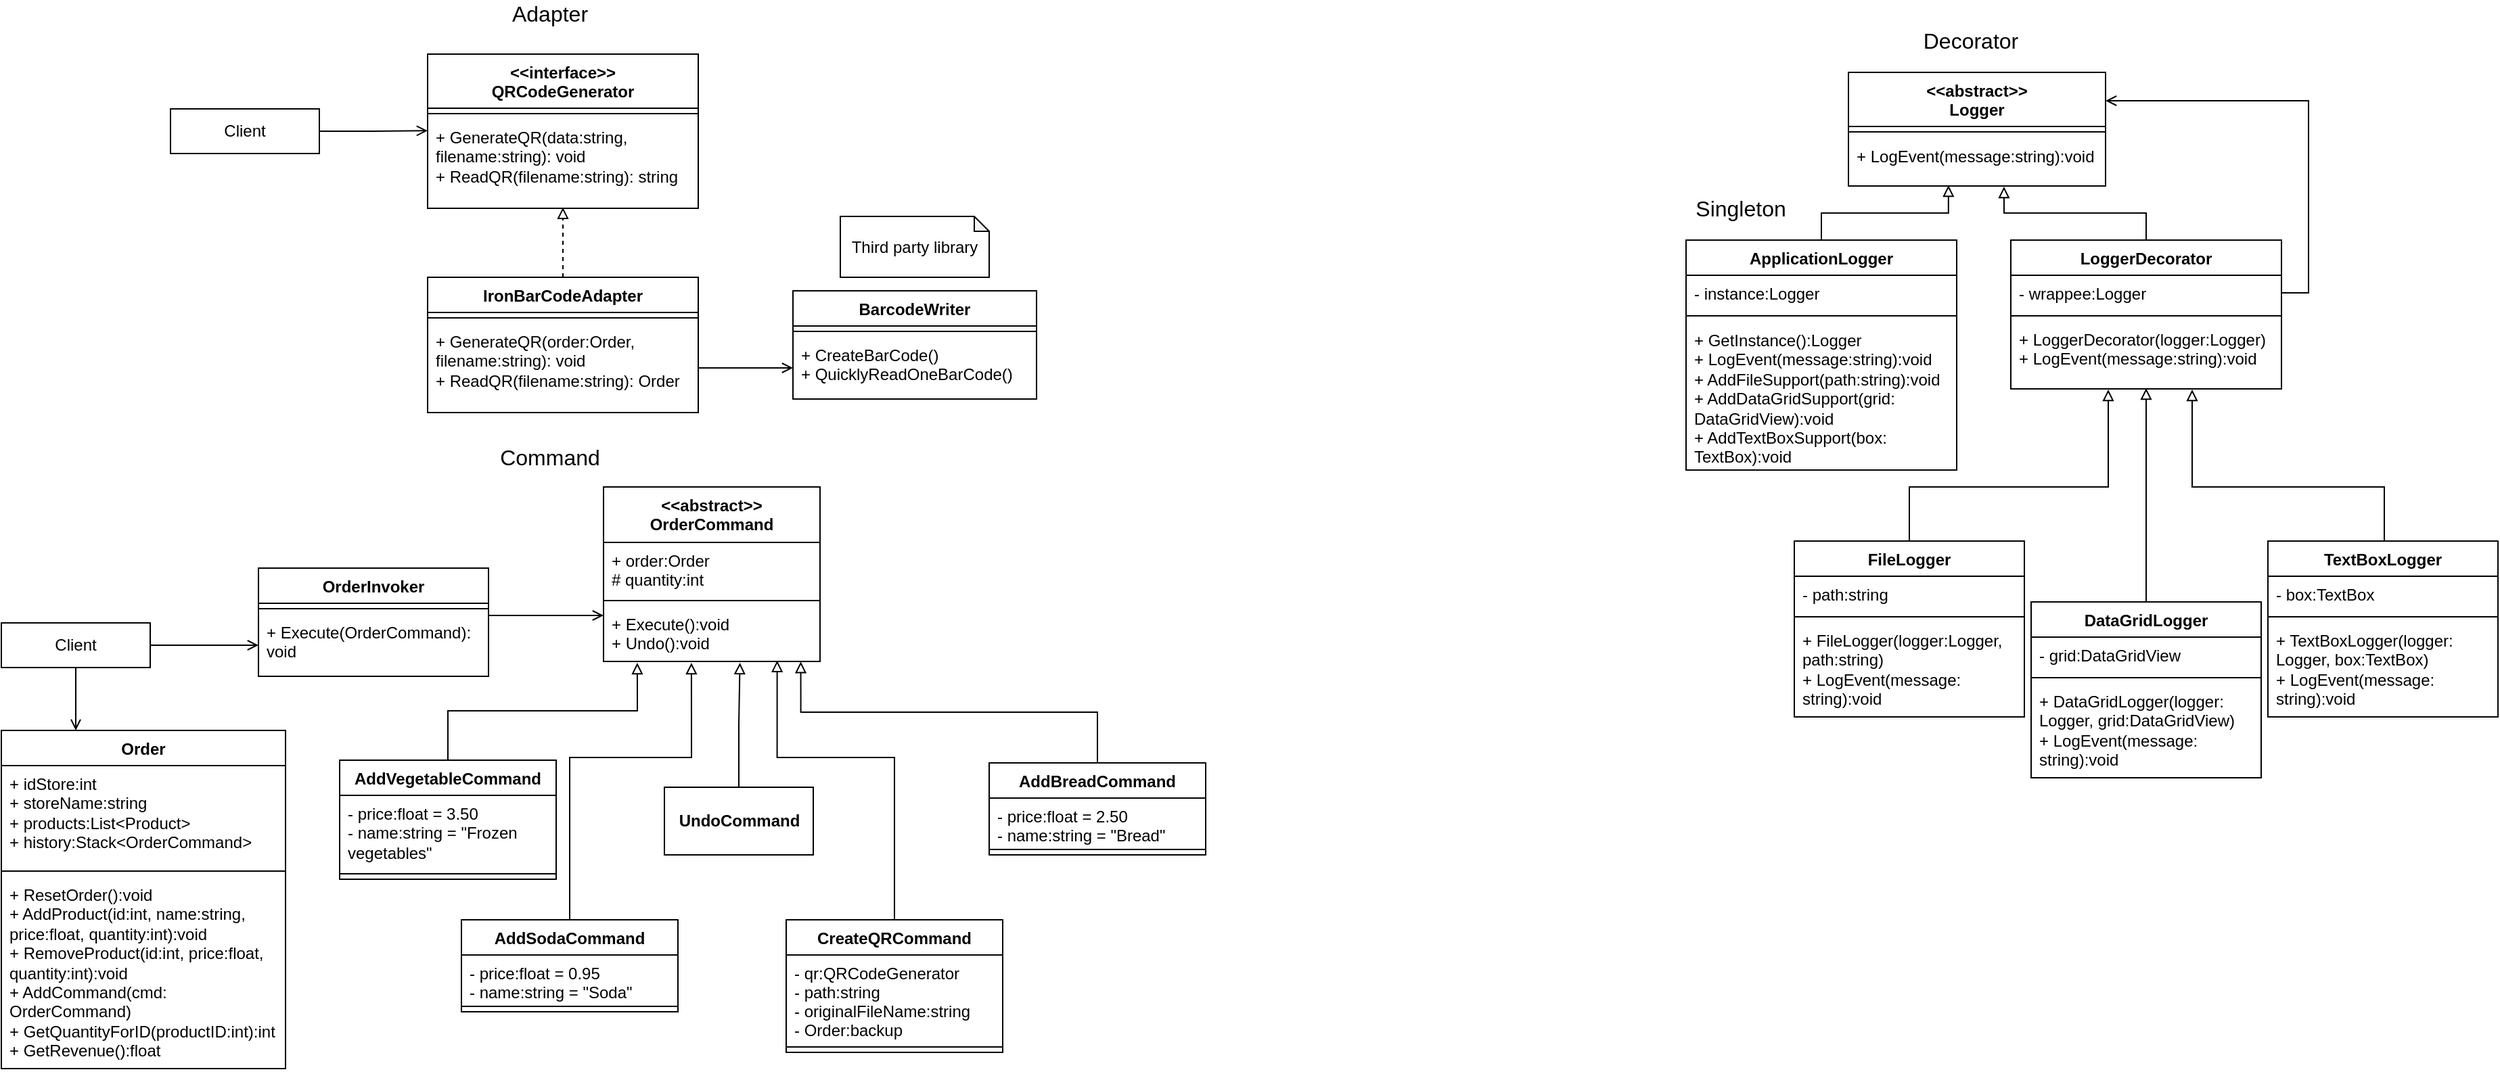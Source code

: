 <mxfile version="17.5.0" type="device"><diagram id="veVmFrVXgGgUOl5ZVLe2" name="Page-1"><mxGraphModel dx="1778" dy="1005" grid="0" gridSize="10" guides="1" tooltips="1" connect="1" arrows="1" fold="1" page="1" pageScale="1" pageWidth="1100" pageHeight="850" math="0" shadow="0"><root><mxCell id="0"/><mxCell id="1" parent="0"/><mxCell id="peVNeTj1p_XvdlYr8aiE-1" value="&lt;&lt;interface&gt;&gt;&#10;QRCodeGenerator" style="swimlane;fontStyle=1;align=center;verticalAlign=top;childLayout=stackLayout;horizontal=1;startSize=40;horizontalStack=0;resizeParent=1;resizeParentMax=0;resizeLast=0;collapsible=1;marginBottom=0;" parent="1" vertex="1"><mxGeometry x="420" y="70" width="200" height="114" as="geometry"/></mxCell><mxCell id="peVNeTj1p_XvdlYr8aiE-3" value="" style="line;strokeWidth=1;fillColor=none;align=left;verticalAlign=middle;spacingTop=-1;spacingLeft=3;spacingRight=3;rotatable=0;labelPosition=right;points=[];portConstraint=eastwest;" parent="peVNeTj1p_XvdlYr8aiE-1" vertex="1"><mxGeometry y="40" width="200" height="8" as="geometry"/></mxCell><mxCell id="peVNeTj1p_XvdlYr8aiE-4" value="+ GenerateQR(data:string, filename:string): void&#10;+ ReadQR(filename:string): string" style="text;strokeColor=none;fillColor=none;align=left;verticalAlign=top;spacingLeft=4;spacingRight=4;overflow=hidden;rotatable=0;points=[[0,0.5],[1,0.5]];portConstraint=eastwest;whiteSpace=wrap;" parent="peVNeTj1p_XvdlYr8aiE-1" vertex="1"><mxGeometry y="48" width="200" height="66" as="geometry"/></mxCell><mxCell id="peVNeTj1p_XvdlYr8aiE-14" style="edgeStyle=orthogonalEdgeStyle;rounded=0;orthogonalLoop=1;jettySize=auto;html=1;entryX=0.5;entryY=0.99;entryDx=0;entryDy=0;entryPerimeter=0;endArrow=block;endFill=0;dashed=1;" parent="1" source="peVNeTj1p_XvdlYr8aiE-5" target="peVNeTj1p_XvdlYr8aiE-4" edge="1"><mxGeometry relative="1" as="geometry"/></mxCell><mxCell id="peVNeTj1p_XvdlYr8aiE-5" value="IronBarCodeAdapter" style="swimlane;fontStyle=1;align=center;verticalAlign=top;childLayout=stackLayout;horizontal=1;startSize=26;horizontalStack=0;resizeParent=1;resizeParentMax=0;resizeLast=0;collapsible=1;marginBottom=0;whiteSpace=wrap;" parent="1" vertex="1"><mxGeometry x="420" y="235" width="200" height="100" as="geometry"/></mxCell><mxCell id="peVNeTj1p_XvdlYr8aiE-7" value="" style="line;strokeWidth=1;fillColor=none;align=left;verticalAlign=middle;spacingTop=-1;spacingLeft=3;spacingRight=3;rotatable=0;labelPosition=right;points=[];portConstraint=eastwest;" parent="peVNeTj1p_XvdlYr8aiE-5" vertex="1"><mxGeometry y="26" width="200" height="8" as="geometry"/></mxCell><mxCell id="peVNeTj1p_XvdlYr8aiE-8" value="+ GenerateQR(order:Order, filename:string): void&#10;+ ReadQR(filename:string): Order" style="text;strokeColor=none;fillColor=none;align=left;verticalAlign=top;spacingLeft=4;spacingRight=4;overflow=hidden;rotatable=0;points=[[0,0.5],[1,0.5]];portConstraint=eastwest;whiteSpace=wrap;" parent="peVNeTj1p_XvdlYr8aiE-5" vertex="1"><mxGeometry y="34" width="200" height="66" as="geometry"/></mxCell><mxCell id="peVNeTj1p_XvdlYr8aiE-9" value="BarcodeWriter" style="swimlane;fontStyle=1;align=center;verticalAlign=top;childLayout=stackLayout;horizontal=1;startSize=26;horizontalStack=0;resizeParent=1;resizeParentMax=0;resizeLast=0;collapsible=1;marginBottom=0;" parent="1" vertex="1"><mxGeometry x="690" y="245" width="180" height="80" as="geometry"/></mxCell><mxCell id="peVNeTj1p_XvdlYr8aiE-11" value="" style="line;strokeWidth=1;fillColor=none;align=left;verticalAlign=middle;spacingTop=-1;spacingLeft=3;spacingRight=3;rotatable=0;labelPosition=right;points=[];portConstraint=eastwest;" parent="peVNeTj1p_XvdlYr8aiE-9" vertex="1"><mxGeometry y="26" width="180" height="8" as="geometry"/></mxCell><mxCell id="peVNeTj1p_XvdlYr8aiE-12" value="+ CreateBarCode()&#10;+ QuicklyReadOneBarCode()" style="text;strokeColor=none;fillColor=none;align=left;verticalAlign=top;spacingLeft=4;spacingRight=4;overflow=hidden;rotatable=0;points=[[0,0.5],[1,0.5]];portConstraint=eastwest;" parent="peVNeTj1p_XvdlYr8aiE-9" vertex="1"><mxGeometry y="34" width="180" height="46" as="geometry"/></mxCell><mxCell id="peVNeTj1p_XvdlYr8aiE-16" style="edgeStyle=orthogonalEdgeStyle;rounded=0;orthogonalLoop=1;jettySize=auto;html=1;entryX=0;entryY=0.131;entryDx=0;entryDy=0;entryPerimeter=0;endArrow=open;endFill=0;" parent="1" source="peVNeTj1p_XvdlYr8aiE-13" target="peVNeTj1p_XvdlYr8aiE-4" edge="1"><mxGeometry relative="1" as="geometry"/></mxCell><mxCell id="peVNeTj1p_XvdlYr8aiE-13" value="Client" style="rounded=0;whiteSpace=wrap;html=1;" parent="1" vertex="1"><mxGeometry x="230" y="110.5" width="110" height="33" as="geometry"/></mxCell><mxCell id="peVNeTj1p_XvdlYr8aiE-15" style="edgeStyle=orthogonalEdgeStyle;rounded=0;orthogonalLoop=1;jettySize=auto;html=1;entryX=0;entryY=0.5;entryDx=0;entryDy=0;endArrow=open;endFill=0;" parent="1" source="peVNeTj1p_XvdlYr8aiE-8" target="peVNeTj1p_XvdlYr8aiE-12" edge="1"><mxGeometry relative="1" as="geometry"/></mxCell><mxCell id="peVNeTj1p_XvdlYr8aiE-17" value="Adapter" style="text;html=1;align=center;verticalAlign=middle;resizable=0;points=[];autosize=1;strokeColor=none;fillColor=none;fontSize=16;" parent="1" vertex="1"><mxGeometry x="475" y="30" width="70" height="20" as="geometry"/></mxCell><mxCell id="peVNeTj1p_XvdlYr8aiE-18" value="Third party library" style="shape=note;whiteSpace=wrap;html=1;backgroundOutline=1;darkOpacity=0.05;size=11;" parent="1" vertex="1"><mxGeometry x="725" y="190" width="110" height="45" as="geometry"/></mxCell><mxCell id="peVNeTj1p_XvdlYr8aiE-19" value="Order" style="swimlane;fontStyle=1;align=center;verticalAlign=top;childLayout=stackLayout;horizontal=1;startSize=26;horizontalStack=0;resizeParent=1;resizeParentMax=0;resizeLast=0;collapsible=1;marginBottom=0;whiteSpace=wrap;" parent="1" vertex="1"><mxGeometry x="105" y="570" width="210" height="250" as="geometry"/></mxCell><mxCell id="peVNeTj1p_XvdlYr8aiE-20" value="+ idStore:int&#10;+ storeName:string&#10;+ products:List&lt;Product&gt;&#10;+ history:Stack&lt;OrderCommand&gt;" style="text;strokeColor=none;fillColor=none;align=left;verticalAlign=top;spacingLeft=4;spacingRight=4;overflow=hidden;rotatable=0;points=[[0,0.5],[1,0.5]];portConstraint=eastwest;whiteSpace=wrap;" parent="peVNeTj1p_XvdlYr8aiE-19" vertex="1"><mxGeometry y="26" width="210" height="74" as="geometry"/></mxCell><mxCell id="peVNeTj1p_XvdlYr8aiE-21" value="" style="line;strokeWidth=1;fillColor=none;align=left;verticalAlign=middle;spacingTop=-1;spacingLeft=3;spacingRight=3;rotatable=0;labelPosition=right;points=[];portConstraint=eastwest;" parent="peVNeTj1p_XvdlYr8aiE-19" vertex="1"><mxGeometry y="100" width="210" height="8" as="geometry"/></mxCell><mxCell id="peVNeTj1p_XvdlYr8aiE-22" value="+ ResetOrder():void&#10;+ AddProduct(id:int, name:string, price:float, quantity:int):void&#10;+ RemoveProduct(id:int, price:float, quantity:int):void&#10;+ AddCommand(cmd: OrderCommand)&#10;+ GetQuantityForID(productID:int):int&#10;+ GetRevenue():float" style="text;strokeColor=none;fillColor=none;align=left;verticalAlign=top;spacingLeft=4;spacingRight=4;overflow=hidden;rotatable=0;points=[[0,0.5],[1,0.5]];portConstraint=eastwest;whiteSpace=wrap;" parent="peVNeTj1p_XvdlYr8aiE-19" vertex="1"><mxGeometry y="108" width="210" height="142" as="geometry"/></mxCell><mxCell id="peVNeTj1p_XvdlYr8aiE-23" value="OrderInvoker" style="swimlane;fontStyle=1;align=center;verticalAlign=top;childLayout=stackLayout;horizontal=1;startSize=26;horizontalStack=0;resizeParent=1;resizeParentMax=0;resizeLast=0;collapsible=1;marginBottom=0;" parent="1" vertex="1"><mxGeometry x="295" y="450" width="170" height="80" as="geometry"/></mxCell><mxCell id="peVNeTj1p_XvdlYr8aiE-25" value="" style="line;strokeWidth=1;fillColor=none;align=left;verticalAlign=middle;spacingTop=-1;spacingLeft=3;spacingRight=3;rotatable=0;labelPosition=right;points=[];portConstraint=eastwest;" parent="peVNeTj1p_XvdlYr8aiE-23" vertex="1"><mxGeometry y="26" width="170" height="8" as="geometry"/></mxCell><mxCell id="peVNeTj1p_XvdlYr8aiE-26" value="+ Execute(OrderCommand): void" style="text;strokeColor=none;fillColor=none;align=left;verticalAlign=top;spacingLeft=4;spacingRight=4;overflow=hidden;rotatable=0;points=[[0,0.5],[1,0.5]];portConstraint=eastwest;whiteSpace=wrap;" parent="peVNeTj1p_XvdlYr8aiE-23" vertex="1"><mxGeometry y="34" width="170" height="46" as="geometry"/></mxCell><mxCell id="JiXx-g_WDX64ymuNlyzI-11" style="edgeStyle=orthogonalEdgeStyle;rounded=0;orthogonalLoop=1;jettySize=auto;html=1;entryX=0.156;entryY=1.024;entryDx=0;entryDy=0;entryPerimeter=0;endArrow=block;endFill=0;" parent="1" source="peVNeTj1p_XvdlYr8aiE-31" target="peVNeTj1p_XvdlYr8aiE-46" edge="1"><mxGeometry relative="1" as="geometry"/></mxCell><mxCell id="peVNeTj1p_XvdlYr8aiE-31" value="AddVegetableCommand" style="swimlane;fontStyle=1;align=center;verticalAlign=top;childLayout=stackLayout;horizontal=1;startSize=26;horizontalStack=0;resizeParent=1;resizeParentMax=0;resizeLast=0;collapsible=1;marginBottom=0;" parent="1" vertex="1"><mxGeometry x="355" y="592" width="160" height="88" as="geometry"/></mxCell><mxCell id="peVNeTj1p_XvdlYr8aiE-32" value="- price:float = 3.50&#10;- name:string = &quot;Frozen vegetables&quot;" style="text;strokeColor=none;fillColor=none;align=left;verticalAlign=top;spacingLeft=4;spacingRight=4;overflow=hidden;rotatable=0;points=[[0,0.5],[1,0.5]];portConstraint=eastwest;whiteSpace=wrap;" parent="peVNeTj1p_XvdlYr8aiE-31" vertex="1"><mxGeometry y="26" width="160" height="54" as="geometry"/></mxCell><mxCell id="peVNeTj1p_XvdlYr8aiE-33" value="" style="line;strokeWidth=1;fillColor=none;align=left;verticalAlign=middle;spacingTop=-1;spacingLeft=3;spacingRight=3;rotatable=0;labelPosition=right;points=[];portConstraint=eastwest;" parent="peVNeTj1p_XvdlYr8aiE-31" vertex="1"><mxGeometry y="80" width="160" height="8" as="geometry"/></mxCell><mxCell id="JiXx-g_WDX64ymuNlyzI-13" style="edgeStyle=orthogonalEdgeStyle;rounded=0;orthogonalLoop=1;jettySize=auto;html=1;entryX=0.406;entryY=1.024;entryDx=0;entryDy=0;entryPerimeter=0;endArrow=block;endFill=0;" parent="1" source="peVNeTj1p_XvdlYr8aiE-35" target="peVNeTj1p_XvdlYr8aiE-46" edge="1"><mxGeometry relative="1" as="geometry"><Array as="points"><mxPoint x="525" y="590"/><mxPoint x="615" y="590"/></Array></mxGeometry></mxCell><mxCell id="peVNeTj1p_XvdlYr8aiE-35" value="AddSodaCommand" style="swimlane;fontStyle=1;align=center;verticalAlign=top;childLayout=stackLayout;horizontal=1;startSize=26;horizontalStack=0;resizeParent=1;resizeParentMax=0;resizeLast=0;collapsible=1;marginBottom=0;" parent="1" vertex="1"><mxGeometry x="445" y="710" width="160" height="68" as="geometry"/></mxCell><mxCell id="peVNeTj1p_XvdlYr8aiE-36" value="- price:float = 0.95&#10;- name:string = &quot;Soda&quot;" style="text;strokeColor=none;fillColor=none;align=left;verticalAlign=top;spacingLeft=4;spacingRight=4;overflow=hidden;rotatable=0;points=[[0,0.5],[1,0.5]];portConstraint=eastwest;" parent="peVNeTj1p_XvdlYr8aiE-35" vertex="1"><mxGeometry y="26" width="160" height="34" as="geometry"/></mxCell><mxCell id="peVNeTj1p_XvdlYr8aiE-37" value="" style="line;strokeWidth=1;fillColor=none;align=left;verticalAlign=middle;spacingTop=-1;spacingLeft=3;spacingRight=3;rotatable=0;labelPosition=right;points=[];portConstraint=eastwest;" parent="peVNeTj1p_XvdlYr8aiE-35" vertex="1"><mxGeometry y="60" width="160" height="8" as="geometry"/></mxCell><mxCell id="JiXx-g_WDX64ymuNlyzI-15" style="edgeStyle=orthogonalEdgeStyle;rounded=0;orthogonalLoop=1;jettySize=auto;html=1;entryX=0.911;entryY=1.004;entryDx=0;entryDy=0;entryPerimeter=0;endArrow=block;endFill=0;" parent="1" source="peVNeTj1p_XvdlYr8aiE-39" target="peVNeTj1p_XvdlYr8aiE-46" edge="1"><mxGeometry relative="1" as="geometry"/></mxCell><mxCell id="peVNeTj1p_XvdlYr8aiE-39" value="AddBreadCommand" style="swimlane;fontStyle=1;align=center;verticalAlign=top;childLayout=stackLayout;horizontal=1;startSize=26;horizontalStack=0;resizeParent=1;resizeParentMax=0;resizeLast=0;collapsible=1;marginBottom=0;" parent="1" vertex="1"><mxGeometry x="835" y="594" width="160" height="68" as="geometry"/></mxCell><mxCell id="peVNeTj1p_XvdlYr8aiE-40" value="- price:float = 2.50&#10;- name:string = &quot;Bread&quot;" style="text;strokeColor=none;fillColor=none;align=left;verticalAlign=top;spacingLeft=4;spacingRight=4;overflow=hidden;rotatable=0;points=[[0,0.5],[1,0.5]];portConstraint=eastwest;" parent="peVNeTj1p_XvdlYr8aiE-39" vertex="1"><mxGeometry y="26" width="160" height="34" as="geometry"/></mxCell><mxCell id="peVNeTj1p_XvdlYr8aiE-41" value="" style="line;strokeWidth=1;fillColor=none;align=left;verticalAlign=middle;spacingTop=-1;spacingLeft=3;spacingRight=3;rotatable=0;labelPosition=right;points=[];portConstraint=eastwest;" parent="peVNeTj1p_XvdlYr8aiE-39" vertex="1"><mxGeometry y="60" width="160" height="8" as="geometry"/></mxCell><mxCell id="peVNeTj1p_XvdlYr8aiE-43" value="&lt;&lt;abstract&gt;&gt;&#10;OrderCommand" style="swimlane;fontStyle=1;align=center;verticalAlign=top;childLayout=stackLayout;horizontal=1;startSize=41;horizontalStack=0;resizeParent=1;resizeParentMax=0;resizeLast=0;collapsible=1;marginBottom=0;" parent="1" vertex="1"><mxGeometry x="550" y="390" width="160" height="129" as="geometry"/></mxCell><mxCell id="peVNeTj1p_XvdlYr8aiE-44" value="+ order:Order&#10;# quantity:int&#10;" style="text;strokeColor=none;fillColor=none;align=left;verticalAlign=top;spacingLeft=4;spacingRight=4;overflow=hidden;rotatable=0;points=[[0,0.5],[1,0.5]];portConstraint=eastwest;" parent="peVNeTj1p_XvdlYr8aiE-43" vertex="1"><mxGeometry y="41" width="160" height="39" as="geometry"/></mxCell><mxCell id="peVNeTj1p_XvdlYr8aiE-45" value="" style="line;strokeWidth=1;fillColor=none;align=left;verticalAlign=middle;spacingTop=-1;spacingLeft=3;spacingRight=3;rotatable=0;labelPosition=right;points=[];portConstraint=eastwest;" parent="peVNeTj1p_XvdlYr8aiE-43" vertex="1"><mxGeometry y="80" width="160" height="8" as="geometry"/></mxCell><mxCell id="peVNeTj1p_XvdlYr8aiE-46" value="+ Execute():void&#10;+ Undo():void" style="text;strokeColor=none;fillColor=none;align=left;verticalAlign=top;spacingLeft=4;spacingRight=4;overflow=hidden;rotatable=0;points=[[0,0.5],[1,0.5]];portConstraint=eastwest;" parent="peVNeTj1p_XvdlYr8aiE-43" vertex="1"><mxGeometry y="88" width="160" height="41" as="geometry"/></mxCell><mxCell id="peVNeTj1p_XvdlYr8aiE-57" style="edgeStyle=orthogonalEdgeStyle;rounded=0;orthogonalLoop=1;jettySize=auto;html=1;endArrow=open;endFill=0;" parent="1" source="peVNeTj1p_XvdlYr8aiE-56" edge="1"><mxGeometry relative="1" as="geometry"><mxPoint x="160" y="570" as="targetPoint"/></mxGeometry></mxCell><mxCell id="peVNeTj1p_XvdlYr8aiE-58" style="edgeStyle=orthogonalEdgeStyle;rounded=0;orthogonalLoop=1;jettySize=auto;html=1;endArrow=open;endFill=0;" parent="1" source="peVNeTj1p_XvdlYr8aiE-56" target="peVNeTj1p_XvdlYr8aiE-26" edge="1"><mxGeometry relative="1" as="geometry"/></mxCell><mxCell id="peVNeTj1p_XvdlYr8aiE-56" value="Client" style="rounded=0;whiteSpace=wrap;html=1;" parent="1" vertex="1"><mxGeometry x="105" y="490.5" width="110" height="33" as="geometry"/></mxCell><mxCell id="peVNeTj1p_XvdlYr8aiE-59" value="Command" style="text;html=1;align=center;verticalAlign=middle;resizable=0;points=[];autosize=1;strokeColor=none;fillColor=none;fontSize=16;" parent="1" vertex="1"><mxGeometry x="465" y="357.5" width="90" height="20" as="geometry"/></mxCell><mxCell id="peVNeTj1p_XvdlYr8aiE-60" style="edgeStyle=orthogonalEdgeStyle;rounded=0;orthogonalLoop=1;jettySize=auto;html=1;fontSize=16;endArrow=open;endFill=0;entryX=0;entryY=0.5;entryDx=0;entryDy=0;" parent="1" edge="1"><mxGeometry relative="1" as="geometry"><mxPoint x="550" y="485" as="targetPoint"/><mxPoint x="465" y="489" as="sourcePoint"/><Array as="points"><mxPoint x="465" y="485"/></Array></mxGeometry></mxCell><mxCell id="JiXx-g_WDX64ymuNlyzI-14" style="edgeStyle=orthogonalEdgeStyle;rounded=0;orthogonalLoop=1;jettySize=auto;html=1;entryX=0.802;entryY=0.984;entryDx=0;entryDy=0;entryPerimeter=0;endArrow=block;endFill=0;" parent="1" source="JiXx-g_WDX64ymuNlyzI-1" target="peVNeTj1p_XvdlYr8aiE-46" edge="1"><mxGeometry relative="1" as="geometry"><Array as="points"><mxPoint x="765" y="590"/><mxPoint x="678" y="590"/></Array></mxGeometry></mxCell><mxCell id="JiXx-g_WDX64ymuNlyzI-1" value="CreateQRCommand" style="swimlane;fontStyle=1;align=center;verticalAlign=top;childLayout=stackLayout;horizontal=1;startSize=26;horizontalStack=0;resizeParent=1;resizeParentMax=0;resizeLast=0;collapsible=1;marginBottom=0;" parent="1" vertex="1"><mxGeometry x="685" y="710" width="160" height="98" as="geometry"/></mxCell><mxCell id="JiXx-g_WDX64ymuNlyzI-2" value="- qr:QRCodeGenerator&#10;- path:string&#10;- originalFileName:string&#10;- Order:backup" style="text;strokeColor=none;fillColor=none;align=left;verticalAlign=top;spacingLeft=4;spacingRight=4;overflow=hidden;rotatable=0;points=[[0,0.5],[1,0.5]];portConstraint=eastwest;" parent="JiXx-g_WDX64ymuNlyzI-1" vertex="1"><mxGeometry y="26" width="160" height="64" as="geometry"/></mxCell><mxCell id="JiXx-g_WDX64ymuNlyzI-3" value="" style="line;strokeWidth=1;fillColor=none;align=left;verticalAlign=middle;spacingTop=-1;spacingLeft=3;spacingRight=3;rotatable=0;labelPosition=right;points=[];portConstraint=eastwest;" parent="JiXx-g_WDX64ymuNlyzI-1" vertex="1"><mxGeometry y="90" width="160" height="8" as="geometry"/></mxCell><mxCell id="JiXx-g_WDX64ymuNlyzI-12" style="edgeStyle=orthogonalEdgeStyle;rounded=0;orthogonalLoop=1;jettySize=auto;html=1;entryX=0.63;entryY=1.024;entryDx=0;entryDy=0;entryPerimeter=0;endArrow=block;endFill=0;" parent="1" source="JiXx-g_WDX64ymuNlyzI-10" target="peVNeTj1p_XvdlYr8aiE-46" edge="1"><mxGeometry relative="1" as="geometry"/></mxCell><mxCell id="JiXx-g_WDX64ymuNlyzI-10" value="&lt;b&gt;UndoCommand&lt;/b&gt;" style="html=1;" parent="1" vertex="1"><mxGeometry x="595" y="612" width="110" height="50" as="geometry"/></mxCell><mxCell id="JiXx-g_WDX64ymuNlyzI-19" value="&lt;&lt;abstract&gt;&gt;&#10;Logger" style="swimlane;fontStyle=1;align=center;verticalAlign=top;childLayout=stackLayout;horizontal=1;startSize=40;horizontalStack=0;resizeParent=1;resizeParentMax=0;resizeLast=0;collapsible=1;marginBottom=0;" parent="1" vertex="1"><mxGeometry x="1470" y="83.5" width="190" height="84" as="geometry"/></mxCell><mxCell id="JiXx-g_WDX64ymuNlyzI-21" value="" style="line;strokeWidth=1;fillColor=none;align=left;verticalAlign=middle;spacingTop=-1;spacingLeft=3;spacingRight=3;rotatable=0;labelPosition=right;points=[];portConstraint=eastwest;" parent="JiXx-g_WDX64ymuNlyzI-19" vertex="1"><mxGeometry y="40" width="190" height="8" as="geometry"/></mxCell><mxCell id="JiXx-g_WDX64ymuNlyzI-22" value="+ LogEvent(message:string):void" style="text;strokeColor=none;fillColor=none;align=left;verticalAlign=top;spacingLeft=4;spacingRight=4;overflow=hidden;rotatable=0;points=[[0,0.5],[1,0.5]];portConstraint=eastwest;whiteSpace=wrap;" parent="JiXx-g_WDX64ymuNlyzI-19" vertex="1"><mxGeometry y="48" width="190" height="36" as="geometry"/></mxCell><mxCell id="JiXx-g_WDX64ymuNlyzI-56" style="edgeStyle=orthogonalEdgeStyle;rounded=0;orthogonalLoop=1;jettySize=auto;html=1;entryX=0.389;entryY=0.986;entryDx=0;entryDy=0;entryPerimeter=0;endArrow=block;endFill=0;" parent="1" source="JiXx-g_WDX64ymuNlyzI-23" target="JiXx-g_WDX64ymuNlyzI-22" edge="1"><mxGeometry relative="1" as="geometry"/></mxCell><mxCell id="JiXx-g_WDX64ymuNlyzI-23" value="ApplicationLogger" style="swimlane;fontStyle=1;align=center;verticalAlign=top;childLayout=stackLayout;horizontal=1;startSize=26;horizontalStack=0;resizeParent=1;resizeParentMax=0;resizeLast=0;collapsible=1;marginBottom=0;" parent="1" vertex="1"><mxGeometry x="1350" y="207.5" width="200" height="170" as="geometry"/></mxCell><mxCell id="JiXx-g_WDX64ymuNlyzI-24" value="- instance:Logger" style="text;strokeColor=none;fillColor=none;align=left;verticalAlign=top;spacingLeft=4;spacingRight=4;overflow=hidden;rotatable=0;points=[[0,0.5],[1,0.5]];portConstraint=eastwest;" parent="JiXx-g_WDX64ymuNlyzI-23" vertex="1"><mxGeometry y="26" width="200" height="26" as="geometry"/></mxCell><mxCell id="JiXx-g_WDX64ymuNlyzI-25" value="" style="line;strokeWidth=1;fillColor=none;align=left;verticalAlign=middle;spacingTop=-1;spacingLeft=3;spacingRight=3;rotatable=0;labelPosition=right;points=[];portConstraint=eastwest;" parent="JiXx-g_WDX64ymuNlyzI-23" vertex="1"><mxGeometry y="52" width="200" height="8" as="geometry"/></mxCell><mxCell id="JiXx-g_WDX64ymuNlyzI-26" value="+ GetInstance():Logger&#10;+ LogEvent(message:string):void&#10;+ AddFileSupport(path:string):void&#10;+ AddDataGridSupport(grid: DataGridView):void&#10;+ AddTextBoxSupport(box: TextBox):void" style="text;strokeColor=none;fillColor=none;align=left;verticalAlign=top;spacingLeft=4;spacingRight=4;overflow=hidden;rotatable=0;points=[[0,0.5],[1,0.5]];portConstraint=eastwest;whiteSpace=wrap;" parent="JiXx-g_WDX64ymuNlyzI-23" vertex="1"><mxGeometry y="60" width="200" height="110" as="geometry"/></mxCell><mxCell id="JiXx-g_WDX64ymuNlyzI-57" style="edgeStyle=orthogonalEdgeStyle;rounded=0;orthogonalLoop=1;jettySize=auto;html=1;entryX=0.605;entryY=1.014;entryDx=0;entryDy=0;entryPerimeter=0;endArrow=block;endFill=0;" parent="1" source="JiXx-g_WDX64ymuNlyzI-27" target="JiXx-g_WDX64ymuNlyzI-22" edge="1"><mxGeometry relative="1" as="geometry"/></mxCell><mxCell id="JiXx-g_WDX64ymuNlyzI-27" value="LoggerDecorator" style="swimlane;fontStyle=1;align=center;verticalAlign=top;childLayout=stackLayout;horizontal=1;startSize=26;horizontalStack=0;resizeParent=1;resizeParentMax=0;resizeLast=0;collapsible=1;marginBottom=0;" parent="1" vertex="1"><mxGeometry x="1590" y="207.5" width="200" height="110" as="geometry"/></mxCell><mxCell id="JiXx-g_WDX64ymuNlyzI-28" value="- wrappee:Logger" style="text;strokeColor=none;fillColor=none;align=left;verticalAlign=top;spacingLeft=4;spacingRight=4;overflow=hidden;rotatable=0;points=[[0,0.5],[1,0.5]];portConstraint=eastwest;" parent="JiXx-g_WDX64ymuNlyzI-27" vertex="1"><mxGeometry y="26" width="200" height="26" as="geometry"/></mxCell><mxCell id="JiXx-g_WDX64ymuNlyzI-29" value="" style="line;strokeWidth=1;fillColor=none;align=left;verticalAlign=middle;spacingTop=-1;spacingLeft=3;spacingRight=3;rotatable=0;labelPosition=right;points=[];portConstraint=eastwest;" parent="JiXx-g_WDX64ymuNlyzI-27" vertex="1"><mxGeometry y="52" width="200" height="8" as="geometry"/></mxCell><mxCell id="JiXx-g_WDX64ymuNlyzI-30" value="+ LoggerDecorator(logger:Logger)&#10;+ LogEvent(message:string):void" style="text;strokeColor=none;fillColor=none;align=left;verticalAlign=top;spacingLeft=4;spacingRight=4;overflow=hidden;rotatable=0;points=[[0,0.5],[1,0.5]];portConstraint=eastwest;" parent="JiXx-g_WDX64ymuNlyzI-27" vertex="1"><mxGeometry y="60" width="200" height="50" as="geometry"/></mxCell><mxCell id="JiXx-g_WDX64ymuNlyzI-53" style="edgeStyle=orthogonalEdgeStyle;rounded=0;orthogonalLoop=1;jettySize=auto;html=1;entryX=0.36;entryY=1.01;entryDx=0;entryDy=0;entryPerimeter=0;endArrow=block;endFill=0;exitX=0.5;exitY=0;exitDx=0;exitDy=0;" parent="1" source="qpW9b4i_Dp2P8g78NV5l-2" target="JiXx-g_WDX64ymuNlyzI-30" edge="1"><mxGeometry relative="1" as="geometry"><mxPoint x="1514.97" y="430" as="sourcePoint"/><Array as="points"><mxPoint x="1515" y="390"/><mxPoint x="1662" y="390"/></Array></mxGeometry></mxCell><mxCell id="JiXx-g_WDX64ymuNlyzI-54" style="edgeStyle=orthogonalEdgeStyle;rounded=0;orthogonalLoop=1;jettySize=auto;html=1;entryX=0.5;entryY=0.99;entryDx=0;entryDy=0;entryPerimeter=0;endArrow=block;endFill=0;exitX=0.5;exitY=0;exitDx=0;exitDy=0;" parent="1" source="qpW9b4i_Dp2P8g78NV5l-8" target="JiXx-g_WDX64ymuNlyzI-30" edge="1"><mxGeometry relative="1" as="geometry"><mxPoint x="1690" y="475" as="sourcePoint"/></mxGeometry></mxCell><mxCell id="JiXx-g_WDX64ymuNlyzI-55" style="edgeStyle=orthogonalEdgeStyle;rounded=0;orthogonalLoop=1;jettySize=auto;html=1;entryX=0.67;entryY=1.01;entryDx=0;entryDy=0;entryPerimeter=0;endArrow=block;endFill=0;exitX=0.5;exitY=0;exitDx=0;exitDy=0;" parent="1" source="qpW9b4i_Dp2P8g78NV5l-16" target="JiXx-g_WDX64ymuNlyzI-30" edge="1"><mxGeometry relative="1" as="geometry"><mxPoint x="1866" y="430" as="sourcePoint"/><Array as="points"><mxPoint x="1866" y="430"/><mxPoint x="1866" y="390"/><mxPoint x="1724" y="390"/></Array></mxGeometry></mxCell><mxCell id="JiXx-g_WDX64ymuNlyzI-59" style="edgeStyle=orthogonalEdgeStyle;rounded=0;orthogonalLoop=1;jettySize=auto;html=1;entryX=1;entryY=0.25;entryDx=0;entryDy=0;endArrow=open;endFill=0;exitX=1;exitY=0.5;exitDx=0;exitDy=0;" parent="1" source="JiXx-g_WDX64ymuNlyzI-28" target="JiXx-g_WDX64ymuNlyzI-19" edge="1"><mxGeometry relative="1" as="geometry"/></mxCell><mxCell id="JiXx-g_WDX64ymuNlyzI-60" value="Decorator" style="text;html=1;align=center;verticalAlign=middle;resizable=0;points=[];autosize=1;strokeColor=none;fillColor=none;fontSize=16;" parent="1" vertex="1"><mxGeometry x="1515" y="50" width="90" height="20" as="geometry"/></mxCell><mxCell id="JiXx-g_WDX64ymuNlyzI-61" value="Singleton" style="text;html=1;align=center;verticalAlign=middle;resizable=0;points=[];autosize=1;strokeColor=none;fillColor=none;fontSize=16;" parent="1" vertex="1"><mxGeometry x="1350" y="173.5" width="80" height="20" as="geometry"/></mxCell><mxCell id="qpW9b4i_Dp2P8g78NV5l-2" value="FileLogger" style="swimlane;fontStyle=1;align=center;verticalAlign=top;childLayout=stackLayout;horizontal=1;startSize=26;horizontalStack=0;resizeParent=1;resizeParentMax=0;resizeLast=0;collapsible=1;marginBottom=0;" vertex="1" parent="1"><mxGeometry x="1430" y="430" width="170" height="130" as="geometry"/></mxCell><mxCell id="qpW9b4i_Dp2P8g78NV5l-3" value="- path:string" style="text;strokeColor=none;fillColor=none;align=left;verticalAlign=top;spacingLeft=4;spacingRight=4;overflow=hidden;rotatable=0;points=[[0,0.5],[1,0.5]];portConstraint=eastwest;" vertex="1" parent="qpW9b4i_Dp2P8g78NV5l-2"><mxGeometry y="26" width="170" height="26" as="geometry"/></mxCell><mxCell id="qpW9b4i_Dp2P8g78NV5l-4" value="" style="line;strokeWidth=1;fillColor=none;align=left;verticalAlign=middle;spacingTop=-1;spacingLeft=3;spacingRight=3;rotatable=0;labelPosition=right;points=[];portConstraint=eastwest;" vertex="1" parent="qpW9b4i_Dp2P8g78NV5l-2"><mxGeometry y="52" width="170" height="8" as="geometry"/></mxCell><mxCell id="qpW9b4i_Dp2P8g78NV5l-5" value="+ FileLogger(logger:Logger, path:string)&#10;+ LogEvent(message: string):void" style="text;strokeColor=none;fillColor=none;align=left;verticalAlign=top;spacingLeft=4;spacingRight=4;overflow=hidden;rotatable=0;points=[[0,0.5],[1,0.5]];portConstraint=eastwest;whiteSpace=wrap;" vertex="1" parent="qpW9b4i_Dp2P8g78NV5l-2"><mxGeometry y="60" width="170" height="70" as="geometry"/></mxCell><mxCell id="qpW9b4i_Dp2P8g78NV5l-8" value="DataGridLogger" style="swimlane;fontStyle=1;align=center;verticalAlign=top;childLayout=stackLayout;horizontal=1;startSize=26;horizontalStack=0;resizeParent=1;resizeParentMax=0;resizeLast=0;collapsible=1;marginBottom=0;" vertex="1" parent="1"><mxGeometry x="1605" y="475" width="170" height="130" as="geometry"/></mxCell><mxCell id="qpW9b4i_Dp2P8g78NV5l-9" value="- grid:DataGridView" style="text;strokeColor=none;fillColor=none;align=left;verticalAlign=top;spacingLeft=4;spacingRight=4;overflow=hidden;rotatable=0;points=[[0,0.5],[1,0.5]];portConstraint=eastwest;" vertex="1" parent="qpW9b4i_Dp2P8g78NV5l-8"><mxGeometry y="26" width="170" height="26" as="geometry"/></mxCell><mxCell id="qpW9b4i_Dp2P8g78NV5l-10" value="" style="line;strokeWidth=1;fillColor=none;align=left;verticalAlign=middle;spacingTop=-1;spacingLeft=3;spacingRight=3;rotatable=0;labelPosition=right;points=[];portConstraint=eastwest;" vertex="1" parent="qpW9b4i_Dp2P8g78NV5l-8"><mxGeometry y="52" width="170" height="8" as="geometry"/></mxCell><mxCell id="qpW9b4i_Dp2P8g78NV5l-11" value="+ DataGridLogger(logger: Logger, grid:DataGridView)&#10;+ LogEvent(message: string):void" style="text;strokeColor=none;fillColor=none;align=left;verticalAlign=top;spacingLeft=4;spacingRight=4;overflow=hidden;rotatable=0;points=[[0,0.5],[1,0.5]];portConstraint=eastwest;whiteSpace=wrap;" vertex="1" parent="qpW9b4i_Dp2P8g78NV5l-8"><mxGeometry y="60" width="170" height="70" as="geometry"/></mxCell><mxCell id="qpW9b4i_Dp2P8g78NV5l-16" value="TextBoxLogger" style="swimlane;fontStyle=1;align=center;verticalAlign=top;childLayout=stackLayout;horizontal=1;startSize=26;horizontalStack=0;resizeParent=1;resizeParentMax=0;resizeLast=0;collapsible=1;marginBottom=0;" vertex="1" parent="1"><mxGeometry x="1780" y="430" width="170" height="130" as="geometry"/></mxCell><mxCell id="qpW9b4i_Dp2P8g78NV5l-17" value="- box:TextBox" style="text;strokeColor=none;fillColor=none;align=left;verticalAlign=top;spacingLeft=4;spacingRight=4;overflow=hidden;rotatable=0;points=[[0,0.5],[1,0.5]];portConstraint=eastwest;" vertex="1" parent="qpW9b4i_Dp2P8g78NV5l-16"><mxGeometry y="26" width="170" height="26" as="geometry"/></mxCell><mxCell id="qpW9b4i_Dp2P8g78NV5l-18" value="" style="line;strokeWidth=1;fillColor=none;align=left;verticalAlign=middle;spacingTop=-1;spacingLeft=3;spacingRight=3;rotatable=0;labelPosition=right;points=[];portConstraint=eastwest;" vertex="1" parent="qpW9b4i_Dp2P8g78NV5l-16"><mxGeometry y="52" width="170" height="8" as="geometry"/></mxCell><mxCell id="qpW9b4i_Dp2P8g78NV5l-19" value="+ TextBoxLogger(logger: Logger, box:TextBox)&#10;+ LogEvent(message: string):void" style="text;strokeColor=none;fillColor=none;align=left;verticalAlign=top;spacingLeft=4;spacingRight=4;overflow=hidden;rotatable=0;points=[[0,0.5],[1,0.5]];portConstraint=eastwest;whiteSpace=wrap;" vertex="1" parent="qpW9b4i_Dp2P8g78NV5l-16"><mxGeometry y="60" width="170" height="70" as="geometry"/></mxCell></root></mxGraphModel></diagram></mxfile>